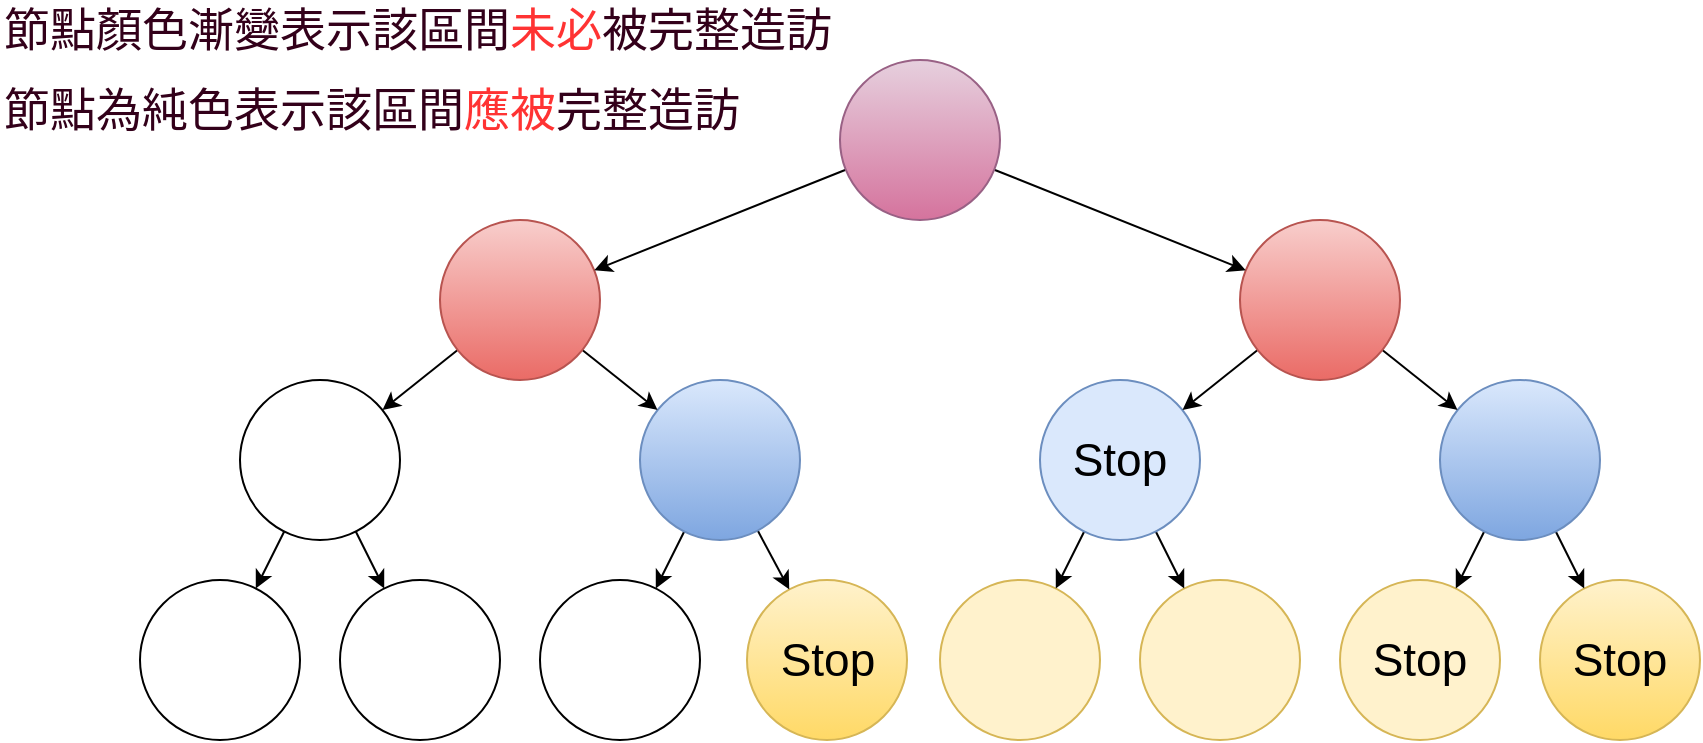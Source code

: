 <mxfile version="18.0.7" type="device"><diagram id="l51CVtZS7RutZ-etIevF" name="Page-1"><mxGraphModel dx="1038" dy="547" grid="1" gridSize="10" guides="1" tooltips="1" connect="1" arrows="1" fold="1" page="1" pageScale="1" pageWidth="827" pageHeight="1169" math="0" shadow="0"><root><mxCell id="0"/><mxCell id="1" parent="0"/><mxCell id="OFALe0uPgT1PDUsn1ybI-1" value="" style="ellipse;whiteSpace=wrap;html=1;aspect=fixed;" vertex="1" parent="1"><mxGeometry x="170" y="310" width="80" height="80" as="geometry"/></mxCell><mxCell id="OFALe0uPgT1PDUsn1ybI-2" value="" style="ellipse;whiteSpace=wrap;html=1;aspect=fixed;" vertex="1" parent="1"><mxGeometry x="270" y="310" width="80" height="80" as="geometry"/></mxCell><mxCell id="OFALe0uPgT1PDUsn1ybI-3" value="&lt;span style=&quot;font-size: 23px;&quot;&gt;Stop&lt;/span&gt;" style="ellipse;whiteSpace=wrap;html=1;aspect=fixed;fillColor=#fff2cc;strokeColor=#d6b656;gradientColor=#ffd966;" vertex="1" parent="1"><mxGeometry x="373.5" y="310" width="80" height="80" as="geometry"/></mxCell><mxCell id="OFALe0uPgT1PDUsn1ybI-4" value="" style="ellipse;whiteSpace=wrap;html=1;aspect=fixed;fillColor=#fff2cc;strokeColor=#d6b656;" vertex="1" parent="1"><mxGeometry x="470" y="310" width="80" height="80" as="geometry"/></mxCell><mxCell id="OFALe0uPgT1PDUsn1ybI-5" value="" style="ellipse;whiteSpace=wrap;html=1;aspect=fixed;fillColor=#fff2cc;strokeColor=#d6b656;" vertex="1" parent="1"><mxGeometry x="570" y="310" width="80" height="80" as="geometry"/></mxCell><mxCell id="OFALe0uPgT1PDUsn1ybI-6" value="&lt;span style=&quot;font-size: 23px;&quot;&gt;Stop&lt;/span&gt;" style="ellipse;whiteSpace=wrap;html=1;aspect=fixed;fillColor=#fff2cc;strokeColor=#d6b656;" vertex="1" parent="1"><mxGeometry x="670" y="310" width="80" height="80" as="geometry"/></mxCell><mxCell id="OFALe0uPgT1PDUsn1ybI-7" value="" style="ellipse;whiteSpace=wrap;html=1;aspect=fixed;" vertex="1" parent="1"><mxGeometry x="70" y="310" width="80" height="80" as="geometry"/></mxCell><mxCell id="OFALe0uPgT1PDUsn1ybI-8" value="&lt;span style=&quot;font-size: 23px;&quot;&gt;Stop&lt;/span&gt;" style="ellipse;whiteSpace=wrap;html=1;aspect=fixed;fillColor=#fff2cc;strokeColor=#d6b656;gradientColor=#ffd966;" vertex="1" parent="1"><mxGeometry x="770" y="310" width="80" height="80" as="geometry"/></mxCell><mxCell id="OFALe0uPgT1PDUsn1ybI-21" style="edgeStyle=none;rounded=0;orthogonalLoop=1;jettySize=auto;html=1;" edge="1" parent="1" source="OFALe0uPgT1PDUsn1ybI-9" target="OFALe0uPgT1PDUsn1ybI-7"><mxGeometry relative="1" as="geometry"/></mxCell><mxCell id="OFALe0uPgT1PDUsn1ybI-22" style="edgeStyle=none;rounded=0;orthogonalLoop=1;jettySize=auto;html=1;" edge="1" parent="1" source="OFALe0uPgT1PDUsn1ybI-9" target="OFALe0uPgT1PDUsn1ybI-1"><mxGeometry relative="1" as="geometry"/></mxCell><mxCell id="OFALe0uPgT1PDUsn1ybI-9" value="" style="ellipse;whiteSpace=wrap;html=1;aspect=fixed;" vertex="1" parent="1"><mxGeometry x="120" y="210" width="80" height="80" as="geometry"/></mxCell><mxCell id="OFALe0uPgT1PDUsn1ybI-19" style="edgeStyle=none;rounded=0;orthogonalLoop=1;jettySize=auto;html=1;" edge="1" parent="1" source="OFALe0uPgT1PDUsn1ybI-10" target="OFALe0uPgT1PDUsn1ybI-2"><mxGeometry relative="1" as="geometry"/></mxCell><mxCell id="OFALe0uPgT1PDUsn1ybI-20" style="edgeStyle=none;rounded=0;orthogonalLoop=1;jettySize=auto;html=1;" edge="1" parent="1" source="OFALe0uPgT1PDUsn1ybI-10" target="OFALe0uPgT1PDUsn1ybI-3"><mxGeometry relative="1" as="geometry"/></mxCell><mxCell id="OFALe0uPgT1PDUsn1ybI-10" value="" style="ellipse;whiteSpace=wrap;html=1;aspect=fixed;fillColor=#dae8fc;strokeColor=#6c8ebf;gradientColor=#7ea6e0;" vertex="1" parent="1"><mxGeometry x="320" y="210" width="80" height="80" as="geometry"/></mxCell><mxCell id="OFALe0uPgT1PDUsn1ybI-17" style="edgeStyle=none;rounded=0;orthogonalLoop=1;jettySize=auto;html=1;" edge="1" parent="1" source="OFALe0uPgT1PDUsn1ybI-11" target="OFALe0uPgT1PDUsn1ybI-4"><mxGeometry relative="1" as="geometry"/></mxCell><mxCell id="OFALe0uPgT1PDUsn1ybI-18" style="edgeStyle=none;rounded=0;orthogonalLoop=1;jettySize=auto;html=1;" edge="1" parent="1" source="OFALe0uPgT1PDUsn1ybI-11" target="OFALe0uPgT1PDUsn1ybI-5"><mxGeometry relative="1" as="geometry"/></mxCell><mxCell id="OFALe0uPgT1PDUsn1ybI-11" value="&lt;font style=&quot;font-size: 23px;&quot;&gt;Stop&lt;/font&gt;" style="ellipse;whiteSpace=wrap;html=1;aspect=fixed;fillColor=#dae8fc;strokeColor=#6c8ebf;" vertex="1" parent="1"><mxGeometry x="520" y="210" width="80" height="80" as="geometry"/></mxCell><mxCell id="OFALe0uPgT1PDUsn1ybI-14" style="rounded=0;orthogonalLoop=1;jettySize=auto;html=1;" edge="1" parent="1" source="OFALe0uPgT1PDUsn1ybI-12" target="OFALe0uPgT1PDUsn1ybI-6"><mxGeometry relative="1" as="geometry"/></mxCell><mxCell id="OFALe0uPgT1PDUsn1ybI-16" style="edgeStyle=none;rounded=0;orthogonalLoop=1;jettySize=auto;html=1;" edge="1" parent="1" source="OFALe0uPgT1PDUsn1ybI-12" target="OFALe0uPgT1PDUsn1ybI-8"><mxGeometry relative="1" as="geometry"/></mxCell><mxCell id="OFALe0uPgT1PDUsn1ybI-12" value="" style="ellipse;whiteSpace=wrap;html=1;aspect=fixed;fillColor=#dae8fc;strokeColor=#6c8ebf;gradientColor=#7ea6e0;" vertex="1" parent="1"><mxGeometry x="720" y="210" width="80" height="80" as="geometry"/></mxCell><mxCell id="OFALe0uPgT1PDUsn1ybI-25" style="edgeStyle=none;rounded=0;orthogonalLoop=1;jettySize=auto;html=1;" edge="1" parent="1" source="OFALe0uPgT1PDUsn1ybI-23" target="OFALe0uPgT1PDUsn1ybI-9"><mxGeometry relative="1" as="geometry"/></mxCell><mxCell id="OFALe0uPgT1PDUsn1ybI-26" style="edgeStyle=none;rounded=0;orthogonalLoop=1;jettySize=auto;html=1;" edge="1" parent="1" source="OFALe0uPgT1PDUsn1ybI-23" target="OFALe0uPgT1PDUsn1ybI-10"><mxGeometry relative="1" as="geometry"/></mxCell><mxCell id="OFALe0uPgT1PDUsn1ybI-23" value="" style="ellipse;whiteSpace=wrap;html=1;aspect=fixed;fillColor=#f8cecc;strokeColor=#b85450;gradientColor=#ea6b66;" vertex="1" parent="1"><mxGeometry x="220" y="130" width="80" height="80" as="geometry"/></mxCell><mxCell id="OFALe0uPgT1PDUsn1ybI-27" style="edgeStyle=none;rounded=0;orthogonalLoop=1;jettySize=auto;html=1;" edge="1" parent="1" source="OFALe0uPgT1PDUsn1ybI-24" target="OFALe0uPgT1PDUsn1ybI-11"><mxGeometry relative="1" as="geometry"/></mxCell><mxCell id="OFALe0uPgT1PDUsn1ybI-28" style="edgeStyle=none;rounded=0;orthogonalLoop=1;jettySize=auto;html=1;" edge="1" parent="1" source="OFALe0uPgT1PDUsn1ybI-24" target="OFALe0uPgT1PDUsn1ybI-12"><mxGeometry relative="1" as="geometry"/></mxCell><mxCell id="OFALe0uPgT1PDUsn1ybI-24" value="" style="ellipse;whiteSpace=wrap;html=1;aspect=fixed;fillColor=#f8cecc;strokeColor=#b85450;gradientColor=#ea6b66;" vertex="1" parent="1"><mxGeometry x="620" y="130" width="80" height="80" as="geometry"/></mxCell><mxCell id="OFALe0uPgT1PDUsn1ybI-30" style="edgeStyle=none;rounded=0;orthogonalLoop=1;jettySize=auto;html=1;" edge="1" parent="1" source="OFALe0uPgT1PDUsn1ybI-29" target="OFALe0uPgT1PDUsn1ybI-23"><mxGeometry relative="1" as="geometry"/></mxCell><mxCell id="OFALe0uPgT1PDUsn1ybI-31" style="edgeStyle=none;rounded=0;orthogonalLoop=1;jettySize=auto;html=1;" edge="1" parent="1" source="OFALe0uPgT1PDUsn1ybI-29" target="OFALe0uPgT1PDUsn1ybI-24"><mxGeometry relative="1" as="geometry"/></mxCell><mxCell id="OFALe0uPgT1PDUsn1ybI-29" value="" style="ellipse;whiteSpace=wrap;html=1;aspect=fixed;fillColor=#e6d0de;strokeColor=#996185;gradientColor=#d5739d;" vertex="1" parent="1"><mxGeometry x="420" y="50" width="80" height="80" as="geometry"/></mxCell><mxCell id="OFALe0uPgT1PDUsn1ybI-32" value="&lt;font color=&quot;#33001a&quot;&gt;節點顏色漸變表示該區間&lt;/font&gt;&lt;font color=&quot;#ff3333&quot;&gt;未必&lt;/font&gt;&lt;font color=&quot;#33001a&quot;&gt;被完整造訪&lt;/font&gt;" style="text;html=1;resizable=0;autosize=1;align=left;verticalAlign=middle;points=[];fillColor=none;strokeColor=none;rounded=0;fontSize=23;" vertex="1" parent="1"><mxGeometry y="20" width="430" height="30" as="geometry"/></mxCell><mxCell id="OFALe0uPgT1PDUsn1ybI-33" value="&lt;font color=&quot;#33001a&quot;&gt;節點為純色表示該區間&lt;/font&gt;&lt;font color=&quot;#ff3333&quot;&gt;應被&lt;/font&gt;&lt;font color=&quot;#33001a&quot;&gt;完整造訪&lt;/font&gt;" style="text;html=1;resizable=0;autosize=1;align=left;verticalAlign=middle;points=[];fillColor=none;strokeColor=none;rounded=0;fontSize=23;" vertex="1" parent="1"><mxGeometry y="60" width="380" height="30" as="geometry"/></mxCell></root></mxGraphModel></diagram></mxfile>